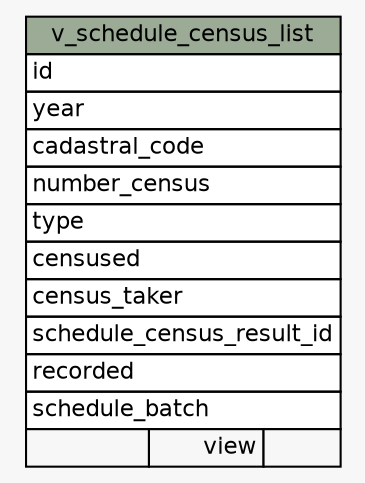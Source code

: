 // dot 2.38.0 on Linux 4.10.0-32-generic
digraph "v_schedule_census_list" {
  graph [
    rankdir="RL"
    bgcolor="#f7f7f7"
  ];
  node [
    fontname="Helvetica"
    fontsize="11"
    shape="plaintext"
  ];
  edge [
    arrowsize="0.8"
  ];
  "v_schedule_census_list" [
    label=<
    <TABLE BORDER="0" CELLBORDER="1" CELLSPACING="0" BGCOLOR="#ffffff">
      <TR><TD PORT="v_schedule_census_list.heading" COLSPAN="3" BGCOLOR="#9bab96" ALIGN="CENTER">v_schedule_census_list</TD></TR>
      <TR><TD PORT="id" COLSPAN="3" ALIGN="LEFT">id</TD></TR>
      <TR><TD PORT="year" COLSPAN="3" ALIGN="LEFT">year</TD></TR>
      <TR><TD PORT="cadastral_code" COLSPAN="3" ALIGN="LEFT">cadastral_code</TD></TR>
      <TR><TD PORT="number_census" COLSPAN="3" ALIGN="LEFT">number_census</TD></TR>
      <TR><TD PORT="type" COLSPAN="3" ALIGN="LEFT">type</TD></TR>
      <TR><TD PORT="censused" COLSPAN="3" ALIGN="LEFT">censused</TD></TR>
      <TR><TD PORT="census_taker" COLSPAN="3" ALIGN="LEFT">census_taker</TD></TR>
      <TR><TD PORT="schedule_census_result_id" COLSPAN="3" ALIGN="LEFT">schedule_census_result_id</TD></TR>
      <TR><TD PORT="recorded" COLSPAN="3" ALIGN="LEFT">recorded</TD></TR>
      <TR><TD PORT="schedule_batch" COLSPAN="3" ALIGN="LEFT">schedule_batch</TD></TR>
      <TR><TD ALIGN="LEFT" BGCOLOR="#f7f7f7">  </TD><TD ALIGN="RIGHT" BGCOLOR="#f7f7f7">view</TD><TD ALIGN="RIGHT" BGCOLOR="#f7f7f7">  </TD></TR>
    </TABLE>>
    URL="tables/v_schedule_census_list.html#"
    tooltip="v_schedule_census_list"
  ];
}

